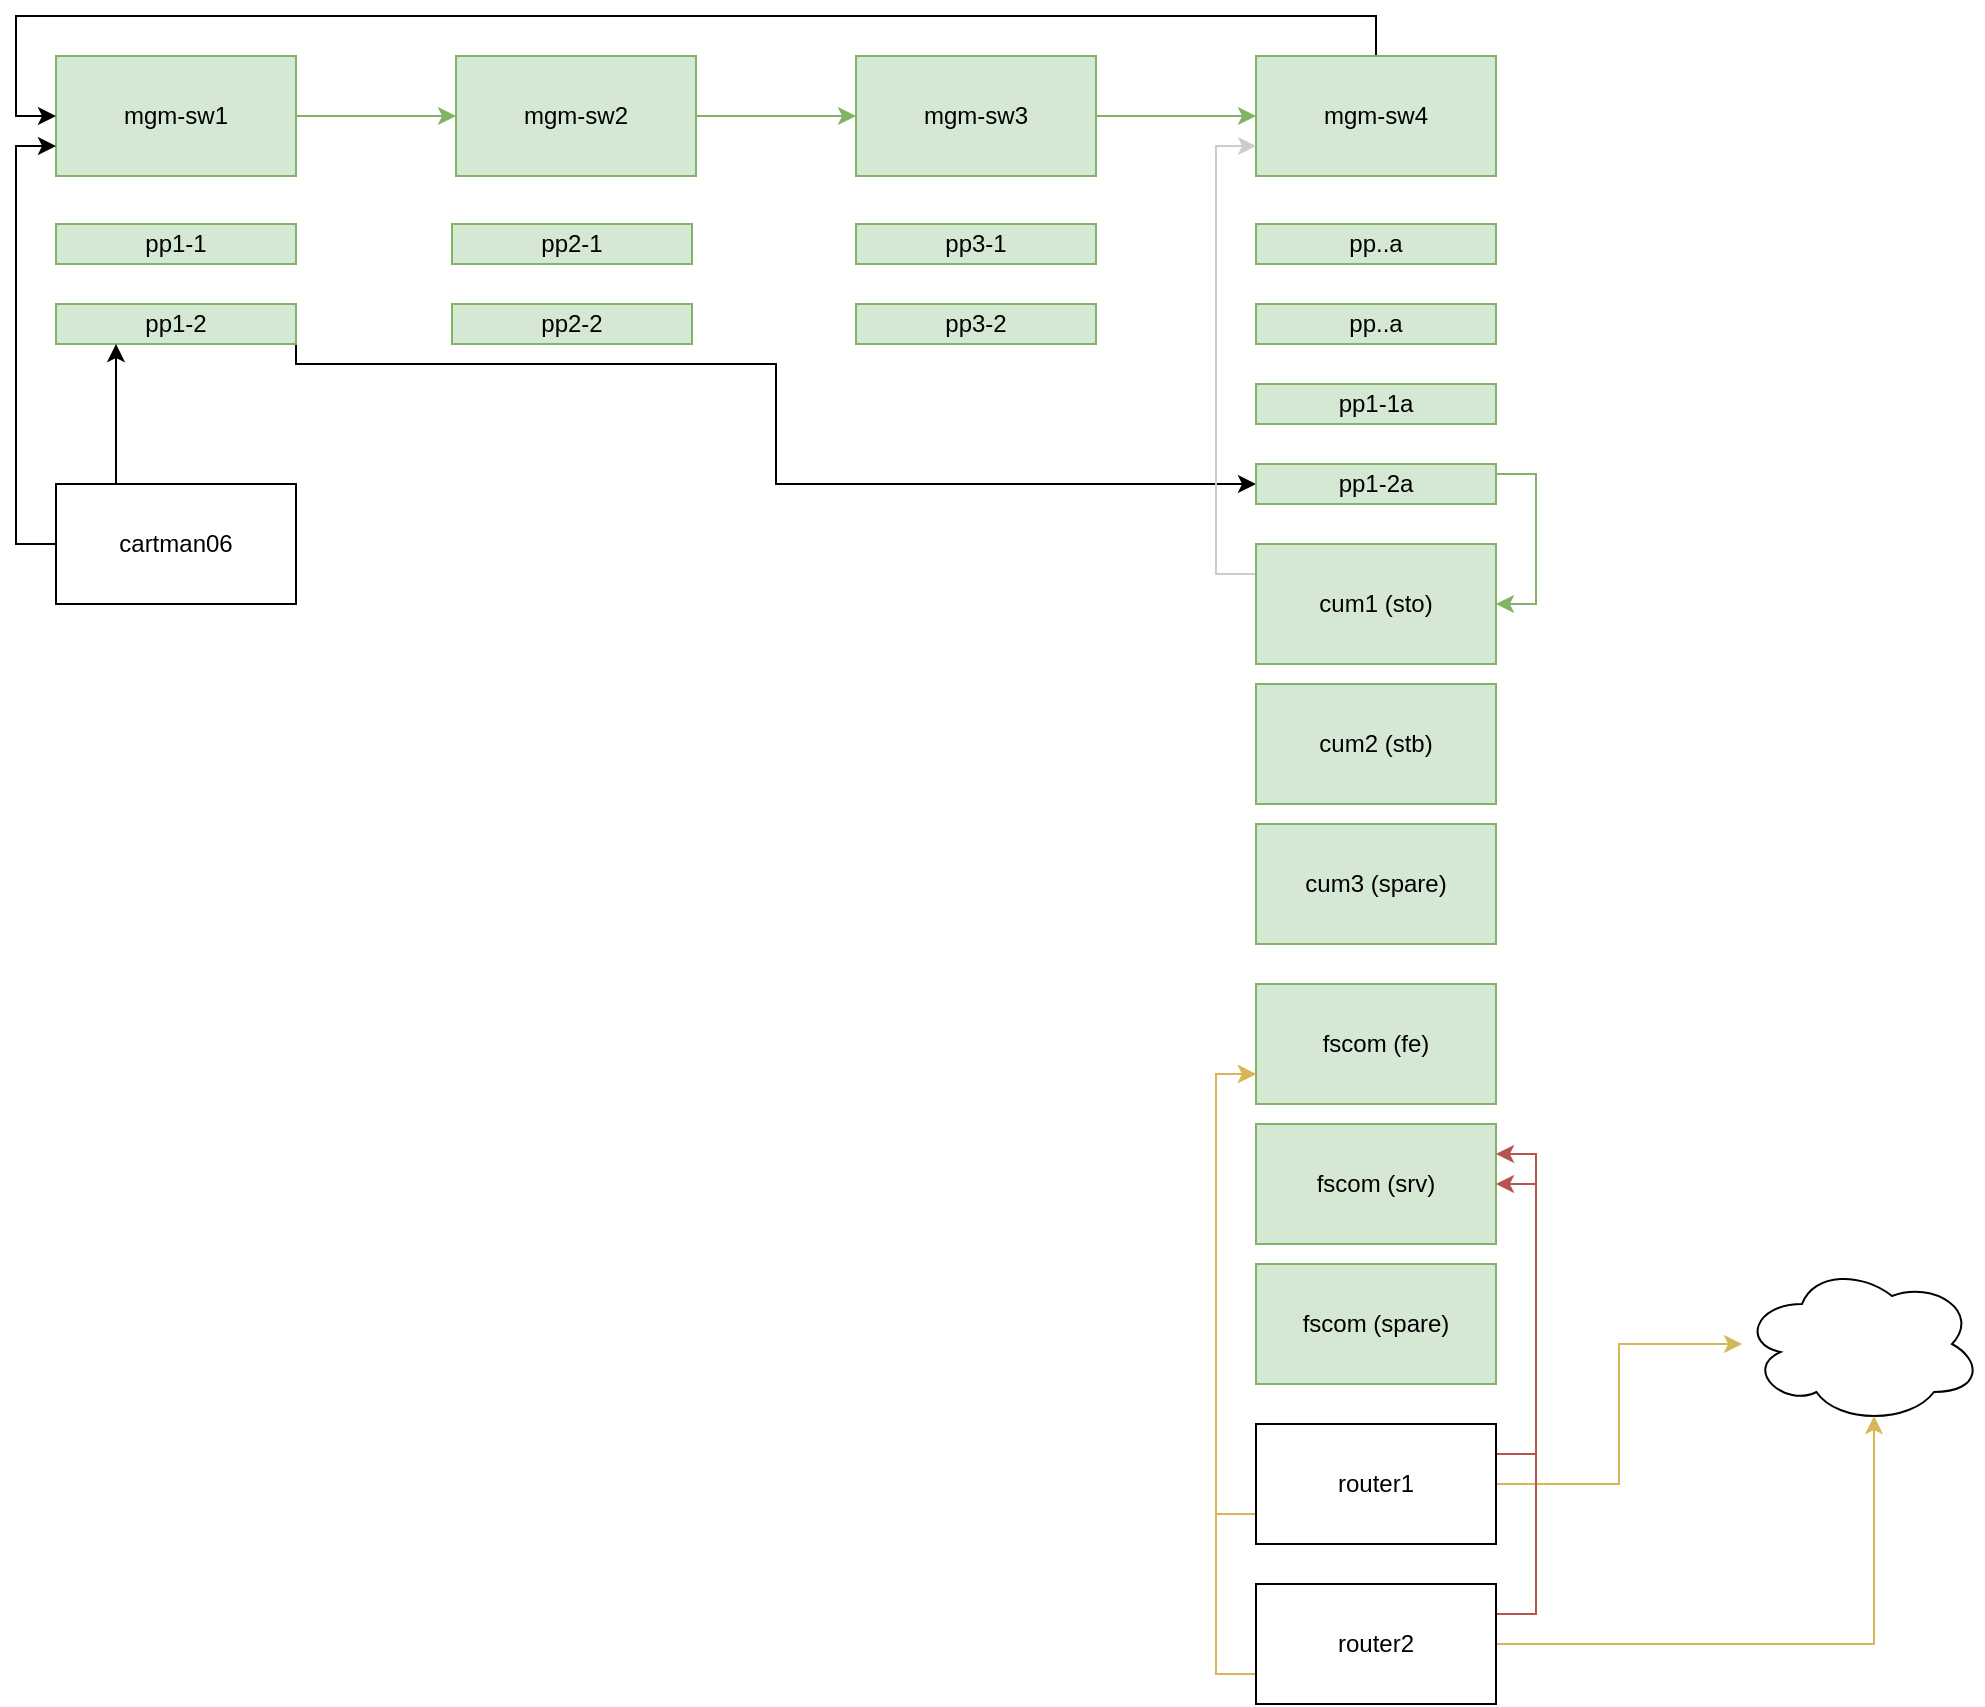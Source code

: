 <mxfile version="12.9.14" type="github">
  <diagram id="eWKPzlRxmeS1DMQ8soBv" name="Page-1">
    <mxGraphModel dx="1149" dy="756" grid="1" gridSize="10" guides="1" tooltips="1" connect="1" arrows="1" fold="1" page="1" pageScale="1" pageWidth="850" pageHeight="1100" math="0" shadow="0">
      <root>
        <mxCell id="0" />
        <mxCell id="1" parent="0" />
        <mxCell id="s14O3IaWlBPpgxt5JCRT-6" value="" style="edgeStyle=orthogonalEdgeStyle;rounded=0;orthogonalLoop=1;jettySize=auto;html=1;fillColor=#d5e8d4;strokeColor=#82b366;" parent="1" source="s14O3IaWlBPpgxt5JCRT-2" target="s14O3IaWlBPpgxt5JCRT-5" edge="1">
          <mxGeometry relative="1" as="geometry" />
        </mxCell>
        <mxCell id="s14O3IaWlBPpgxt5JCRT-2" value="mgm-sw1" style="rounded=0;whiteSpace=wrap;html=1;fillColor=#d5e8d4;strokeColor=#82b366;" parent="1" vertex="1">
          <mxGeometry x="107" y="226" width="120" height="60" as="geometry" />
        </mxCell>
        <mxCell id="s14O3IaWlBPpgxt5JCRT-8" value="" style="edgeStyle=orthogonalEdgeStyle;rounded=0;orthogonalLoop=1;jettySize=auto;html=1;fillColor=#d5e8d4;strokeColor=#82b366;" parent="1" source="s14O3IaWlBPpgxt5JCRT-5" target="s14O3IaWlBPpgxt5JCRT-7" edge="1">
          <mxGeometry relative="1" as="geometry" />
        </mxCell>
        <mxCell id="s14O3IaWlBPpgxt5JCRT-5" value="mgm-sw2" style="rounded=0;whiteSpace=wrap;html=1;fillColor=#d5e8d4;strokeColor=#82b366;" parent="1" vertex="1">
          <mxGeometry x="307" y="226" width="120" height="60" as="geometry" />
        </mxCell>
        <mxCell id="s14O3IaWlBPpgxt5JCRT-10" value="" style="edgeStyle=orthogonalEdgeStyle;rounded=0;orthogonalLoop=1;jettySize=auto;html=1;fillColor=#d5e8d4;strokeColor=#82b366;" parent="1" source="s14O3IaWlBPpgxt5JCRT-7" target="s14O3IaWlBPpgxt5JCRT-9" edge="1">
          <mxGeometry relative="1" as="geometry" />
        </mxCell>
        <mxCell id="s14O3IaWlBPpgxt5JCRT-7" value="mgm-sw3" style="rounded=0;whiteSpace=wrap;html=1;fillColor=#d5e8d4;strokeColor=#82b366;" parent="1" vertex="1">
          <mxGeometry x="507" y="226" width="120" height="60" as="geometry" />
        </mxCell>
        <mxCell id="s14O3IaWlBPpgxt5JCRT-11" style="edgeStyle=orthogonalEdgeStyle;rounded=0;orthogonalLoop=1;jettySize=auto;html=1;exitX=0.5;exitY=0;exitDx=0;exitDy=0;entryX=0;entryY=0.5;entryDx=0;entryDy=0;" parent="1" source="s14O3IaWlBPpgxt5JCRT-9" target="s14O3IaWlBPpgxt5JCRT-2" edge="1">
          <mxGeometry relative="1" as="geometry" />
        </mxCell>
        <mxCell id="s14O3IaWlBPpgxt5JCRT-9" value="mgm-sw4" style="rounded=0;whiteSpace=wrap;html=1;fillColor=#d5e8d4;strokeColor=#82b366;" parent="1" vertex="1">
          <mxGeometry x="707" y="226" width="120" height="60" as="geometry" />
        </mxCell>
        <mxCell id="s14O3IaWlBPpgxt5JCRT-13" value="pp1-1" style="rounded=0;whiteSpace=wrap;html=1;fillColor=#d5e8d4;strokeColor=#82b366;" parent="1" vertex="1">
          <mxGeometry x="107" y="310" width="120" height="20" as="geometry" />
        </mxCell>
        <mxCell id="5zSd3U6oNC0DC5aT2nWI-3" style="edgeStyle=orthogonalEdgeStyle;rounded=0;orthogonalLoop=1;jettySize=auto;html=1;exitX=1;exitY=0.25;exitDx=0;exitDy=0;entryX=0;entryY=0.5;entryDx=0;entryDy=0;" edge="1" parent="1" source="s14O3IaWlBPpgxt5JCRT-14" target="s14O3IaWlBPpgxt5JCRT-20">
          <mxGeometry relative="1" as="geometry">
            <Array as="points">
              <mxPoint x="227" y="380" />
              <mxPoint x="467" y="380" />
              <mxPoint x="467" y="440" />
            </Array>
          </mxGeometry>
        </mxCell>
        <mxCell id="s14O3IaWlBPpgxt5JCRT-14" value="pp1-2" style="rounded=0;whiteSpace=wrap;html=1;fillColor=#d5e8d4;strokeColor=#82b366;" parent="1" vertex="1">
          <mxGeometry x="107" y="350" width="120" height="20" as="geometry" />
        </mxCell>
        <mxCell id="s14O3IaWlBPpgxt5JCRT-15" value="pp2-1" style="rounded=0;whiteSpace=wrap;html=1;fillColor=#d5e8d4;strokeColor=#82b366;" parent="1" vertex="1">
          <mxGeometry x="305" y="310" width="120" height="20" as="geometry" />
        </mxCell>
        <mxCell id="s14O3IaWlBPpgxt5JCRT-16" value="pp2-2" style="rounded=0;whiteSpace=wrap;html=1;fillColor=#d5e8d4;strokeColor=#82b366;" parent="1" vertex="1">
          <mxGeometry x="305" y="350" width="120" height="20" as="geometry" />
        </mxCell>
        <mxCell id="s14O3IaWlBPpgxt5JCRT-17" value="pp3-1" style="rounded=0;whiteSpace=wrap;html=1;fillColor=#d5e8d4;strokeColor=#82b366;" parent="1" vertex="1">
          <mxGeometry x="507" y="310" width="120" height="20" as="geometry" />
        </mxCell>
        <mxCell id="s14O3IaWlBPpgxt5JCRT-18" value="pp3-2" style="rounded=0;whiteSpace=wrap;html=1;fillColor=#d5e8d4;strokeColor=#82b366;" parent="1" vertex="1">
          <mxGeometry x="507" y="350" width="120" height="20" as="geometry" />
        </mxCell>
        <mxCell id="s14O3IaWlBPpgxt5JCRT-29" style="edgeStyle=orthogonalEdgeStyle;rounded=0;orthogonalLoop=1;jettySize=auto;html=1;exitX=1;exitY=0.25;exitDx=0;exitDy=0;entryX=1;entryY=0.5;entryDx=0;entryDy=0;fillColor=#d5e8d4;strokeColor=#82b366;" parent="1" source="s14O3IaWlBPpgxt5JCRT-20" target="s14O3IaWlBPpgxt5JCRT-23" edge="1">
          <mxGeometry relative="1" as="geometry" />
        </mxCell>
        <mxCell id="s14O3IaWlBPpgxt5JCRT-19" value="pp1-1a" style="rounded=0;whiteSpace=wrap;html=1;fillColor=#d5e8d4;strokeColor=#82b366;" parent="1" vertex="1">
          <mxGeometry x="707" y="390" width="120" height="20" as="geometry" />
        </mxCell>
        <mxCell id="s14O3IaWlBPpgxt5JCRT-20" value="pp1-2a" style="rounded=0;whiteSpace=wrap;html=1;fillColor=#d5e8d4;strokeColor=#82b366;" parent="1" vertex="1">
          <mxGeometry x="707" y="430" width="120" height="20" as="geometry" />
        </mxCell>
        <mxCell id="s14O3IaWlBPpgxt5JCRT-21" value="pp..a" style="rounded=0;whiteSpace=wrap;html=1;fillColor=#d5e8d4;strokeColor=#82b366;" parent="1" vertex="1">
          <mxGeometry x="707" y="310" width="120" height="20" as="geometry" />
        </mxCell>
        <mxCell id="s14O3IaWlBPpgxt5JCRT-22" value="pp..a" style="rounded=0;whiteSpace=wrap;html=1;fillColor=#d5e8d4;strokeColor=#82b366;" parent="1" vertex="1">
          <mxGeometry x="707" y="350" width="120" height="20" as="geometry" />
        </mxCell>
        <mxCell id="s14O3IaWlBPpgxt5JCRT-30" style="edgeStyle=orthogonalEdgeStyle;rounded=0;orthogonalLoop=1;jettySize=auto;html=1;exitX=0;exitY=0.25;exitDx=0;exitDy=0;entryX=0;entryY=0.75;entryDx=0;entryDy=0;strokeColor=#CCCCCC;" parent="1" source="s14O3IaWlBPpgxt5JCRT-23" target="s14O3IaWlBPpgxt5JCRT-9" edge="1">
          <mxGeometry relative="1" as="geometry" />
        </mxCell>
        <mxCell id="s14O3IaWlBPpgxt5JCRT-23" value="cum1 (sto)" style="rounded=0;whiteSpace=wrap;html=1;fillColor=#d5e8d4;strokeColor=#82b366;" parent="1" vertex="1">
          <mxGeometry x="707" y="470" width="120" height="60" as="geometry" />
        </mxCell>
        <mxCell id="s14O3IaWlBPpgxt5JCRT-24" value="cum2 (stb)" style="rounded=0;whiteSpace=wrap;html=1;fillColor=#d5e8d4;strokeColor=#82b366;" parent="1" vertex="1">
          <mxGeometry x="707" y="540" width="120" height="60" as="geometry" />
        </mxCell>
        <mxCell id="s14O3IaWlBPpgxt5JCRT-25" value="cum3 (spare)" style="rounded=0;whiteSpace=wrap;html=1;fillColor=#d5e8d4;strokeColor=#82b366;" parent="1" vertex="1">
          <mxGeometry x="707" y="610" width="120" height="60" as="geometry" />
        </mxCell>
        <mxCell id="s14O3IaWlBPpgxt5JCRT-28" style="edgeStyle=orthogonalEdgeStyle;rounded=0;orthogonalLoop=1;jettySize=auto;html=1;exitX=0.25;exitY=0;exitDx=0;exitDy=0;entryX=0.25;entryY=1;entryDx=0;entryDy=0;" parent="1" source="s14O3IaWlBPpgxt5JCRT-27" target="s14O3IaWlBPpgxt5JCRT-14" edge="1">
          <mxGeometry relative="1" as="geometry" />
        </mxCell>
        <mxCell id="5zSd3U6oNC0DC5aT2nWI-2" style="edgeStyle=orthogonalEdgeStyle;rounded=0;orthogonalLoop=1;jettySize=auto;html=1;exitX=0;exitY=0.5;exitDx=0;exitDy=0;entryX=0;entryY=0.75;entryDx=0;entryDy=0;" edge="1" parent="1" source="s14O3IaWlBPpgxt5JCRT-27" target="s14O3IaWlBPpgxt5JCRT-2">
          <mxGeometry relative="1" as="geometry" />
        </mxCell>
        <mxCell id="s14O3IaWlBPpgxt5JCRT-27" value="cartman06" style="rounded=0;whiteSpace=wrap;html=1;" parent="1" vertex="1">
          <mxGeometry x="107" y="440" width="120" height="60" as="geometry" />
        </mxCell>
        <mxCell id="s14O3IaWlBPpgxt5JCRT-31" value="fscom (fe)" style="rounded=0;whiteSpace=wrap;html=1;fillColor=#d5e8d4;strokeColor=#82b366;" parent="1" vertex="1">
          <mxGeometry x="707" y="690" width="120" height="60" as="geometry" />
        </mxCell>
        <mxCell id="s14O3IaWlBPpgxt5JCRT-32" value="fscom (srv)" style="rounded=0;whiteSpace=wrap;html=1;fillColor=#d5e8d4;strokeColor=#82b366;" parent="1" vertex="1">
          <mxGeometry x="707" y="760" width="120" height="60" as="geometry" />
        </mxCell>
        <mxCell id="s14O3IaWlBPpgxt5JCRT-33" value="fscom (spare)" style="rounded=0;whiteSpace=wrap;html=1;fillColor=#d5e8d4;strokeColor=#82b366;" parent="1" vertex="1">
          <mxGeometry x="707" y="830" width="120" height="60" as="geometry" />
        </mxCell>
        <mxCell id="s14O3IaWlBPpgxt5JCRT-37" style="edgeStyle=orthogonalEdgeStyle;rounded=0;orthogonalLoop=1;jettySize=auto;html=1;exitX=1;exitY=0.5;exitDx=0;exitDy=0;strokeColor=#D6B656;fillColor=#fff2cc;" parent="1" source="s14O3IaWlBPpgxt5JCRT-35" target="s14O3IaWlBPpgxt5JCRT-36" edge="1">
          <mxGeometry relative="1" as="geometry" />
        </mxCell>
        <mxCell id="s14O3IaWlBPpgxt5JCRT-40" style="edgeStyle=orthogonalEdgeStyle;rounded=0;orthogonalLoop=1;jettySize=auto;html=1;exitX=1;exitY=0.25;exitDx=0;exitDy=0;entryX=1;entryY=0.5;entryDx=0;entryDy=0;strokeColor=#b85450;fillColor=#f8cecc;" parent="1" source="s14O3IaWlBPpgxt5JCRT-35" target="s14O3IaWlBPpgxt5JCRT-32" edge="1">
          <mxGeometry relative="1" as="geometry" />
        </mxCell>
        <mxCell id="s14O3IaWlBPpgxt5JCRT-44" style="edgeStyle=orthogonalEdgeStyle;rounded=0;orthogonalLoop=1;jettySize=auto;html=1;exitX=0;exitY=0.75;exitDx=0;exitDy=0;entryX=0;entryY=0.75;entryDx=0;entryDy=0;strokeColor=#D6B656;" parent="1" source="s14O3IaWlBPpgxt5JCRT-35" target="s14O3IaWlBPpgxt5JCRT-31" edge="1">
          <mxGeometry relative="1" as="geometry" />
        </mxCell>
        <mxCell id="s14O3IaWlBPpgxt5JCRT-35" value="router1" style="rounded=0;whiteSpace=wrap;html=1;" parent="1" vertex="1">
          <mxGeometry x="707" y="910" width="120" height="60" as="geometry" />
        </mxCell>
        <mxCell id="s14O3IaWlBPpgxt5JCRT-36" value="" style="ellipse;shape=cloud;whiteSpace=wrap;html=1;" parent="1" vertex="1">
          <mxGeometry x="950" y="830" width="120" height="80" as="geometry" />
        </mxCell>
        <mxCell id="s14O3IaWlBPpgxt5JCRT-39" style="edgeStyle=orthogonalEdgeStyle;rounded=0;orthogonalLoop=1;jettySize=auto;html=1;exitX=1;exitY=0.5;exitDx=0;exitDy=0;entryX=0.55;entryY=0.95;entryDx=0;entryDy=0;entryPerimeter=0;strokeColor=#D6B656;" parent="1" source="s14O3IaWlBPpgxt5JCRT-38" target="s14O3IaWlBPpgxt5JCRT-36" edge="1">
          <mxGeometry relative="1" as="geometry" />
        </mxCell>
        <mxCell id="s14O3IaWlBPpgxt5JCRT-41" style="edgeStyle=orthogonalEdgeStyle;rounded=0;orthogonalLoop=1;jettySize=auto;html=1;exitX=1;exitY=0.25;exitDx=0;exitDy=0;entryX=1;entryY=0.25;entryDx=0;entryDy=0;strokeColor=#b85450;fillColor=#f8cecc;" parent="1" source="s14O3IaWlBPpgxt5JCRT-38" target="s14O3IaWlBPpgxt5JCRT-32" edge="1">
          <mxGeometry relative="1" as="geometry" />
        </mxCell>
        <mxCell id="s14O3IaWlBPpgxt5JCRT-42" style="edgeStyle=orthogonalEdgeStyle;rounded=0;orthogonalLoop=1;jettySize=auto;html=1;exitX=1;exitY=0.75;exitDx=0;exitDy=0;entryX=0;entryY=0.75;entryDx=0;entryDy=0;strokeColor=#D6B656;" parent="1" source="s14O3IaWlBPpgxt5JCRT-38" target="s14O3IaWlBPpgxt5JCRT-31" edge="1">
          <mxGeometry relative="1" as="geometry">
            <Array as="points">
              <mxPoint x="687" y="1035" />
              <mxPoint x="687" y="735" />
            </Array>
          </mxGeometry>
        </mxCell>
        <mxCell id="s14O3IaWlBPpgxt5JCRT-38" value="router2" style="rounded=0;whiteSpace=wrap;html=1;" parent="1" vertex="1">
          <mxGeometry x="707" y="990" width="120" height="60" as="geometry" />
        </mxCell>
      </root>
    </mxGraphModel>
  </diagram>
</mxfile>

